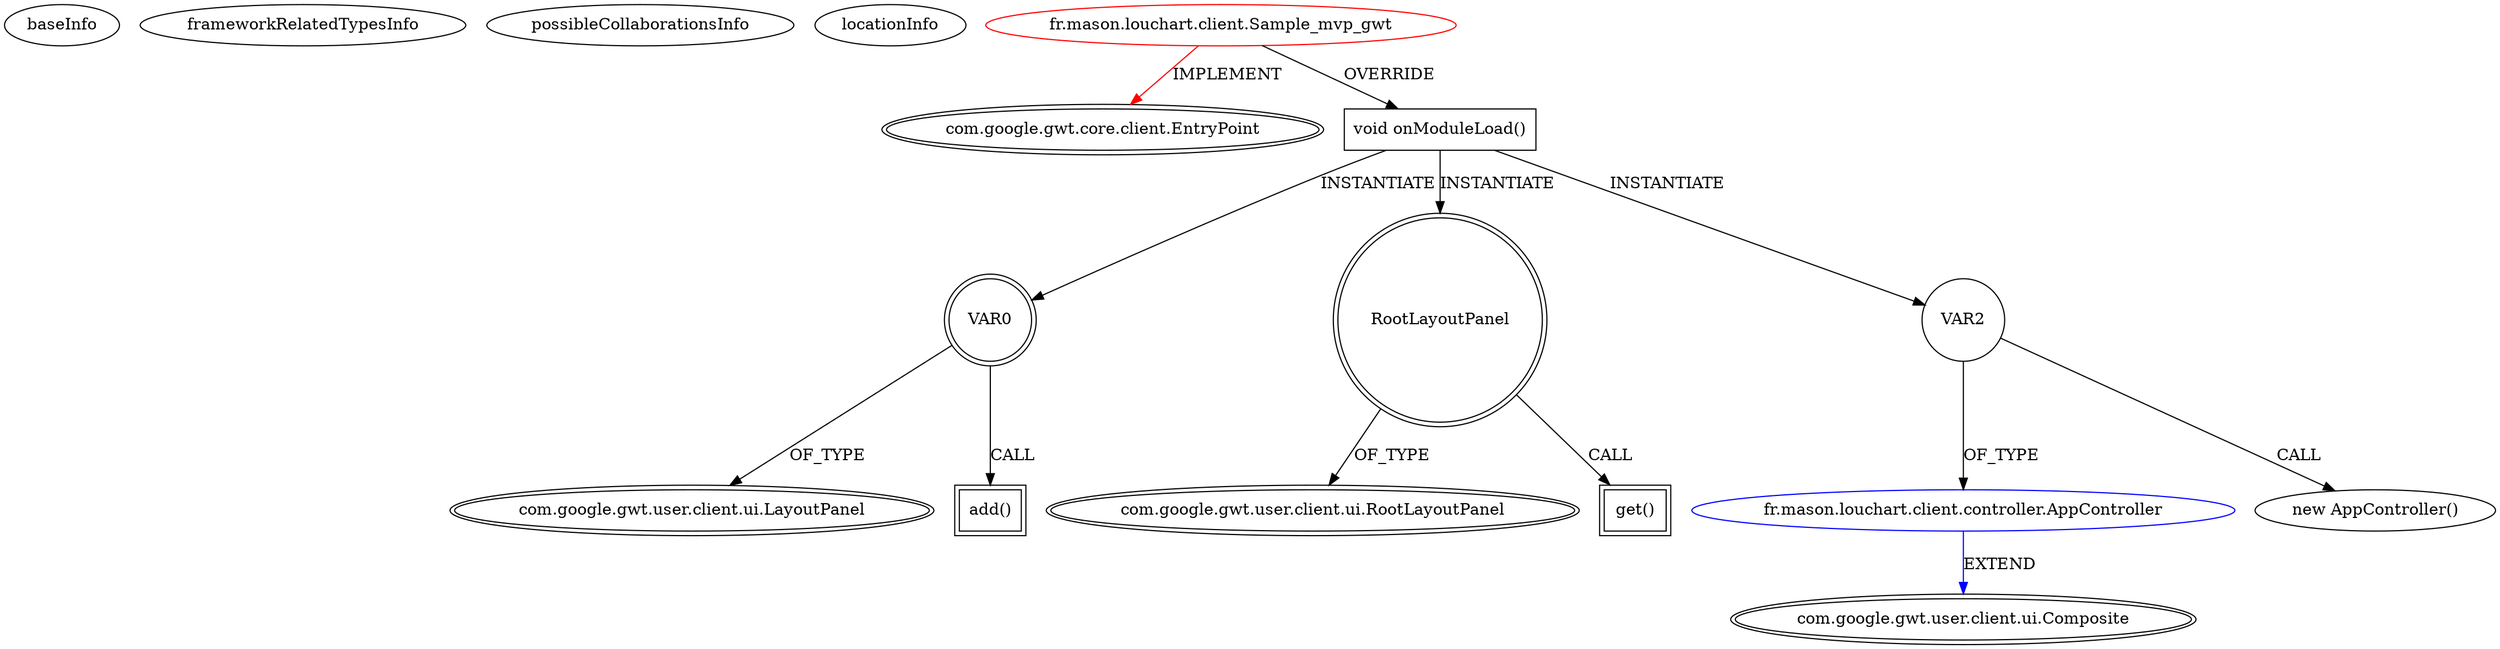 digraph {
baseInfo[graphId=295,category="extension_graph",isAnonymous=false,possibleRelation=true]
frameworkRelatedTypesInfo[0="com.google.gwt.core.client.EntryPoint"]
possibleCollaborationsInfo[0="295~OVERRIDING_METHOD_DECLARATION-INSTANTIATION-~com.google.gwt.core.client.EntryPoint ~com.google.gwt.user.client.ui.Composite ~false~false"]
locationInfo[projectName="Masonu-Sample_MVP_pattern_with_GWT",filePath="/Masonu-Sample_MVP_pattern_with_GWT/Sample_MVP_pattern_with_GWT-master/src/fr/mason/louchart/client/Sample_mvp_gwt.java",contextSignature="Sample_mvp_gwt",graphId="295"]
0[label="fr.mason.louchart.client.Sample_mvp_gwt",vertexType="ROOT_CLIENT_CLASS_DECLARATION",isFrameworkType=false,color=red]
1[label="com.google.gwt.core.client.EntryPoint",vertexType="FRAMEWORK_INTERFACE_TYPE",isFrameworkType=true,peripheries=2]
2[label="void onModuleLoad()",vertexType="OVERRIDING_METHOD_DECLARATION",isFrameworkType=false,shape=box]
3[label="VAR0",vertexType="VARIABLE_EXPRESION",isFrameworkType=true,peripheries=2,shape=circle]
5[label="com.google.gwt.user.client.ui.LayoutPanel",vertexType="FRAMEWORK_CLASS_TYPE",isFrameworkType=true,peripheries=2]
4[label="add()",vertexType="INSIDE_CALL",isFrameworkType=true,peripheries=2,shape=box]
6[label="RootLayoutPanel",vertexType="VARIABLE_EXPRESION",isFrameworkType=true,peripheries=2,shape=circle]
8[label="com.google.gwt.user.client.ui.RootLayoutPanel",vertexType="FRAMEWORK_CLASS_TYPE",isFrameworkType=true,peripheries=2]
7[label="get()",vertexType="INSIDE_CALL",isFrameworkType=true,peripheries=2,shape=box]
10[label="VAR2",vertexType="VARIABLE_EXPRESION",isFrameworkType=false,shape=circle]
11[label="fr.mason.louchart.client.controller.AppController",vertexType="REFERENCE_CLIENT_CLASS_DECLARATION",isFrameworkType=false,color=blue]
12[label="com.google.gwt.user.client.ui.Composite",vertexType="FRAMEWORK_CLASS_TYPE",isFrameworkType=true,peripheries=2]
9[label="new AppController()",vertexType="CONSTRUCTOR_CALL",isFrameworkType=false]
0->1[label="IMPLEMENT",color=red]
0->2[label="OVERRIDE"]
2->3[label="INSTANTIATE"]
3->5[label="OF_TYPE"]
3->4[label="CALL"]
2->6[label="INSTANTIATE"]
6->8[label="OF_TYPE"]
6->7[label="CALL"]
2->10[label="INSTANTIATE"]
11->12[label="EXTEND",color=blue]
10->11[label="OF_TYPE"]
10->9[label="CALL"]
}
